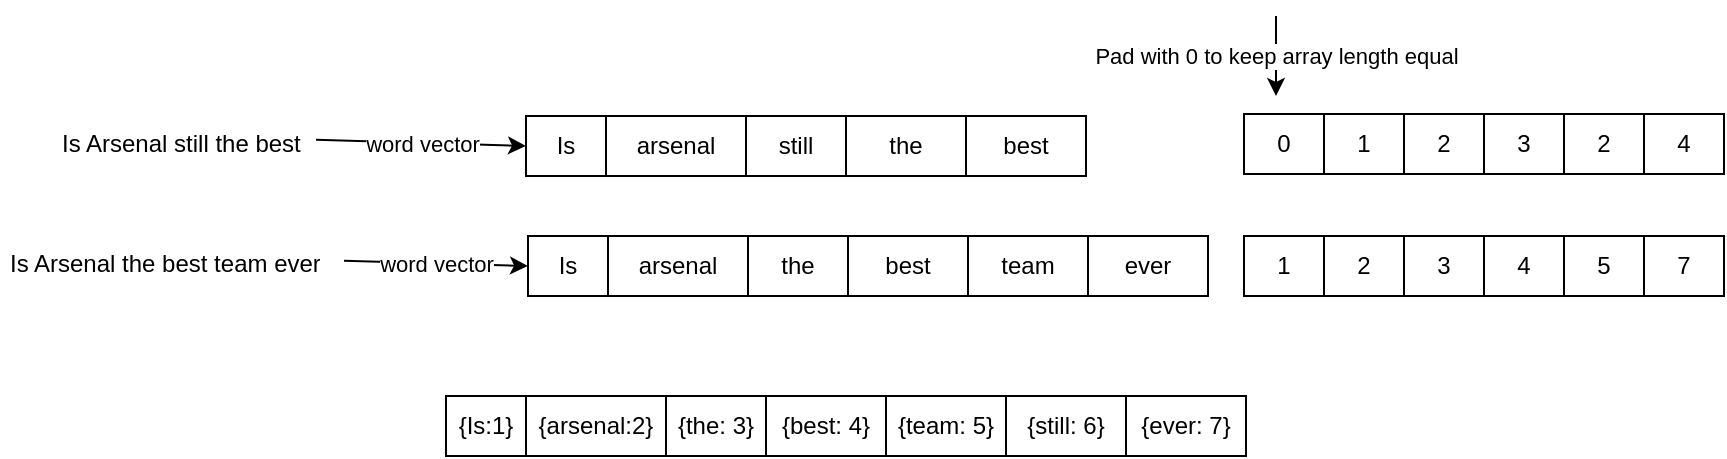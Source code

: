 <mxfile version="20.2.2" type="github">
  <diagram id="PmMvE4mcCsN0m0__do7f" name="Page-1">
    <mxGraphModel dx="1038" dy="539" grid="1" gridSize="10" guides="1" tooltips="1" connect="1" arrows="1" fold="1" page="1" pageScale="1" pageWidth="850" pageHeight="1100" math="0" shadow="0">
      <root>
        <mxCell id="0" />
        <mxCell id="1" parent="0" />
        <mxCell id="984sEyyVOOiKhppkLfeU-2" value="&lt;h1&gt;&lt;span style=&quot;background-color: initial; font-size: 12px; font-weight: normal;&quot;&gt;Is Arsenal the best team ever&lt;/span&gt;&lt;br&gt;&lt;/h1&gt;" style="text;html=1;strokeColor=none;fillColor=none;spacing=5;spacingTop=-20;whiteSpace=wrap;overflow=hidden;rounded=0;" vertex="1" parent="1">
          <mxGeometry x="2" y="140" width="172" height="40" as="geometry" />
        </mxCell>
        <mxCell id="984sEyyVOOiKhppkLfeU-3" value="arsenal" style="rounded=0;whiteSpace=wrap;html=1;" vertex="1" parent="1">
          <mxGeometry x="306" y="150" width="70" height="30" as="geometry" />
        </mxCell>
        <mxCell id="984sEyyVOOiKhppkLfeU-4" value="Is" style="rounded=0;whiteSpace=wrap;html=1;" vertex="1" parent="1">
          <mxGeometry x="266" y="150" width="40" height="30" as="geometry" />
        </mxCell>
        <mxCell id="984sEyyVOOiKhppkLfeU-5" value="the" style="rounded=0;whiteSpace=wrap;html=1;" vertex="1" parent="1">
          <mxGeometry x="376" y="150" width="50" height="30" as="geometry" />
        </mxCell>
        <mxCell id="984sEyyVOOiKhppkLfeU-6" value="best" style="rounded=0;whiteSpace=wrap;html=1;" vertex="1" parent="1">
          <mxGeometry x="426" y="150" width="60" height="30" as="geometry" />
        </mxCell>
        <mxCell id="984sEyyVOOiKhppkLfeU-7" value="team" style="rounded=0;whiteSpace=wrap;html=1;" vertex="1" parent="1">
          <mxGeometry x="486" y="150" width="60" height="30" as="geometry" />
        </mxCell>
        <mxCell id="984sEyyVOOiKhppkLfeU-8" value="" style="endArrow=classic;html=1;rounded=0;entryX=0;entryY=0.5;entryDx=0;entryDy=0;" edge="1" parent="1" source="984sEyyVOOiKhppkLfeU-2" target="984sEyyVOOiKhppkLfeU-4">
          <mxGeometry relative="1" as="geometry">
            <mxPoint x="146" y="165" as="sourcePoint" />
            <mxPoint x="426" y="280" as="targetPoint" />
          </mxGeometry>
        </mxCell>
        <mxCell id="984sEyyVOOiKhppkLfeU-9" value="word vector" style="edgeLabel;resizable=0;html=1;align=center;verticalAlign=middle;" connectable="0" vertex="1" parent="984sEyyVOOiKhppkLfeU-8">
          <mxGeometry relative="1" as="geometry" />
        </mxCell>
        <mxCell id="984sEyyVOOiKhppkLfeU-10" value="{arsenal:2}" style="rounded=0;whiteSpace=wrap;html=1;" vertex="1" parent="1">
          <mxGeometry x="265" y="230" width="70" height="30" as="geometry" />
        </mxCell>
        <mxCell id="984sEyyVOOiKhppkLfeU-11" value="{Is:1}" style="rounded=0;whiteSpace=wrap;html=1;" vertex="1" parent="1">
          <mxGeometry x="225" y="230" width="40" height="30" as="geometry" />
        </mxCell>
        <mxCell id="984sEyyVOOiKhppkLfeU-12" value="{the: 3}" style="rounded=0;whiteSpace=wrap;html=1;" vertex="1" parent="1">
          <mxGeometry x="335" y="230" width="50" height="30" as="geometry" />
        </mxCell>
        <mxCell id="984sEyyVOOiKhppkLfeU-13" value="{best: 4}" style="rounded=0;whiteSpace=wrap;html=1;" vertex="1" parent="1">
          <mxGeometry x="385" y="230" width="60" height="30" as="geometry" />
        </mxCell>
        <mxCell id="984sEyyVOOiKhppkLfeU-14" value="{team: 5}" style="rounded=0;whiteSpace=wrap;html=1;" vertex="1" parent="1">
          <mxGeometry x="445" y="230" width="60" height="30" as="geometry" />
        </mxCell>
        <mxCell id="984sEyyVOOiKhppkLfeU-16" value="2" style="rounded=0;whiteSpace=wrap;html=1;" vertex="1" parent="1">
          <mxGeometry x="664" y="150" width="40" height="30" as="geometry" />
        </mxCell>
        <mxCell id="984sEyyVOOiKhppkLfeU-17" value="1" style="rounded=0;whiteSpace=wrap;html=1;" vertex="1" parent="1">
          <mxGeometry x="624" y="150" width="40" height="30" as="geometry" />
        </mxCell>
        <mxCell id="984sEyyVOOiKhppkLfeU-18" value="3" style="rounded=0;whiteSpace=wrap;html=1;" vertex="1" parent="1">
          <mxGeometry x="704" y="150" width="40" height="30" as="geometry" />
        </mxCell>
        <mxCell id="984sEyyVOOiKhppkLfeU-19" value="4" style="rounded=0;whiteSpace=wrap;html=1;" vertex="1" parent="1">
          <mxGeometry x="744" y="150" width="40" height="30" as="geometry" />
        </mxCell>
        <mxCell id="984sEyyVOOiKhppkLfeU-20" value="5" style="rounded=0;whiteSpace=wrap;html=1;" vertex="1" parent="1">
          <mxGeometry x="784" y="150" width="40" height="30" as="geometry" />
        </mxCell>
        <mxCell id="984sEyyVOOiKhppkLfeU-21" value="arsenal" style="rounded=0;whiteSpace=wrap;html=1;" vertex="1" parent="1">
          <mxGeometry x="305" y="90" width="70" height="30" as="geometry" />
        </mxCell>
        <mxCell id="984sEyyVOOiKhppkLfeU-22" value="Is" style="rounded=0;whiteSpace=wrap;html=1;" vertex="1" parent="1">
          <mxGeometry x="265" y="90" width="40" height="30" as="geometry" />
        </mxCell>
        <mxCell id="984sEyyVOOiKhppkLfeU-23" value="still" style="rounded=0;whiteSpace=wrap;html=1;" vertex="1" parent="1">
          <mxGeometry x="375" y="90" width="50" height="30" as="geometry" />
        </mxCell>
        <mxCell id="984sEyyVOOiKhppkLfeU-24" value="the" style="rounded=0;whiteSpace=wrap;html=1;" vertex="1" parent="1">
          <mxGeometry x="425" y="90" width="60" height="30" as="geometry" />
        </mxCell>
        <mxCell id="984sEyyVOOiKhppkLfeU-25" value="best" style="rounded=0;whiteSpace=wrap;html=1;" vertex="1" parent="1">
          <mxGeometry x="485" y="90" width="60" height="30" as="geometry" />
        </mxCell>
        <mxCell id="984sEyyVOOiKhppkLfeU-26" value="&lt;h1&gt;&lt;span style=&quot;background-color: initial; font-size: 12px; font-weight: normal;&quot;&gt;Is Arsenal still the best team?&lt;/span&gt;&lt;br&gt;&lt;/h1&gt;" style="text;html=1;strokeColor=none;fillColor=none;spacing=5;spacingTop=-20;whiteSpace=wrap;overflow=hidden;rounded=0;" vertex="1" parent="1">
          <mxGeometry x="28" y="80" width="132" height="40" as="geometry" />
        </mxCell>
        <mxCell id="984sEyyVOOiKhppkLfeU-27" value="" style="endArrow=classic;html=1;rounded=0;entryX=0;entryY=0.5;entryDx=0;entryDy=0;" edge="1" parent="1" source="984sEyyVOOiKhppkLfeU-26" target="984sEyyVOOiKhppkLfeU-22">
          <mxGeometry relative="1" as="geometry">
            <mxPoint x="144" y="100" as="sourcePoint" />
            <mxPoint x="266" y="105" as="targetPoint" />
          </mxGeometry>
        </mxCell>
        <mxCell id="984sEyyVOOiKhppkLfeU-28" value="word vector" style="edgeLabel;resizable=0;html=1;align=center;verticalAlign=middle;" connectable="0" vertex="1" parent="984sEyyVOOiKhppkLfeU-27">
          <mxGeometry relative="1" as="geometry" />
        </mxCell>
        <mxCell id="984sEyyVOOiKhppkLfeU-29" value="{still: 6}" style="rounded=0;whiteSpace=wrap;html=1;" vertex="1" parent="1">
          <mxGeometry x="505" y="230" width="60" height="30" as="geometry" />
        </mxCell>
        <mxCell id="984sEyyVOOiKhppkLfeU-31" value="2" style="rounded=0;whiteSpace=wrap;html=1;" vertex="1" parent="1">
          <mxGeometry x="704" y="89" width="40" height="30" as="geometry" />
        </mxCell>
        <mxCell id="984sEyyVOOiKhppkLfeU-32" value="1" style="rounded=0;whiteSpace=wrap;html=1;" vertex="1" parent="1">
          <mxGeometry x="664" y="89" width="40" height="30" as="geometry" />
        </mxCell>
        <mxCell id="984sEyyVOOiKhppkLfeU-33" value="3" style="rounded=0;whiteSpace=wrap;html=1;" vertex="1" parent="1">
          <mxGeometry x="744" y="89" width="40" height="30" as="geometry" />
        </mxCell>
        <mxCell id="984sEyyVOOiKhppkLfeU-34" value="2" style="rounded=0;whiteSpace=wrap;html=1;" vertex="1" parent="1">
          <mxGeometry x="784" y="89" width="40" height="30" as="geometry" />
        </mxCell>
        <mxCell id="984sEyyVOOiKhppkLfeU-35" value="4" style="rounded=0;whiteSpace=wrap;html=1;" vertex="1" parent="1">
          <mxGeometry x="824" y="89" width="40" height="30" as="geometry" />
        </mxCell>
        <mxCell id="984sEyyVOOiKhppkLfeU-36" value="{ever: 7}" style="rounded=0;whiteSpace=wrap;html=1;" vertex="1" parent="1">
          <mxGeometry x="565" y="230" width="60" height="30" as="geometry" />
        </mxCell>
        <mxCell id="984sEyyVOOiKhppkLfeU-37" value="0" style="rounded=0;whiteSpace=wrap;html=1;" vertex="1" parent="1">
          <mxGeometry x="624" y="89" width="40" height="30" as="geometry" />
        </mxCell>
        <mxCell id="984sEyyVOOiKhppkLfeU-38" value="7" style="rounded=0;whiteSpace=wrap;html=1;" vertex="1" parent="1">
          <mxGeometry x="824" y="150" width="40" height="30" as="geometry" />
        </mxCell>
        <mxCell id="984sEyyVOOiKhppkLfeU-39" value="ever" style="rounded=0;whiteSpace=wrap;html=1;" vertex="1" parent="1">
          <mxGeometry x="546" y="150" width="60" height="30" as="geometry" />
        </mxCell>
        <mxCell id="984sEyyVOOiKhppkLfeU-40" value="" style="endArrow=classic;html=1;rounded=0;" edge="1" parent="1">
          <mxGeometry relative="1" as="geometry">
            <mxPoint x="640" y="40" as="sourcePoint" />
            <mxPoint x="640" y="80" as="targetPoint" />
          </mxGeometry>
        </mxCell>
        <mxCell id="984sEyyVOOiKhppkLfeU-41" value="Pad with 0 to keep array length equal" style="edgeLabel;resizable=0;html=1;align=center;verticalAlign=middle;" connectable="0" vertex="1" parent="984sEyyVOOiKhppkLfeU-40">
          <mxGeometry relative="1" as="geometry" />
        </mxCell>
      </root>
    </mxGraphModel>
  </diagram>
</mxfile>
